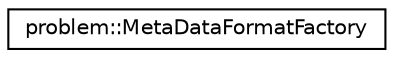 digraph "Graphical Class Hierarchy"
{
 // LATEX_PDF_SIZE
  edge [fontname="Helvetica",fontsize="10",labelfontname="Helvetica",labelfontsize="10"];
  node [fontname="Helvetica",fontsize="10",shape=record];
  rankdir="LR";
  Node0 [label="problem::MetaDataFormatFactory",height=0.2,width=0.4,color="black", fillcolor="white", style="filled",URL="$classproblem_1_1MetaDataFormatFactory.html",tooltip=" "];
}
